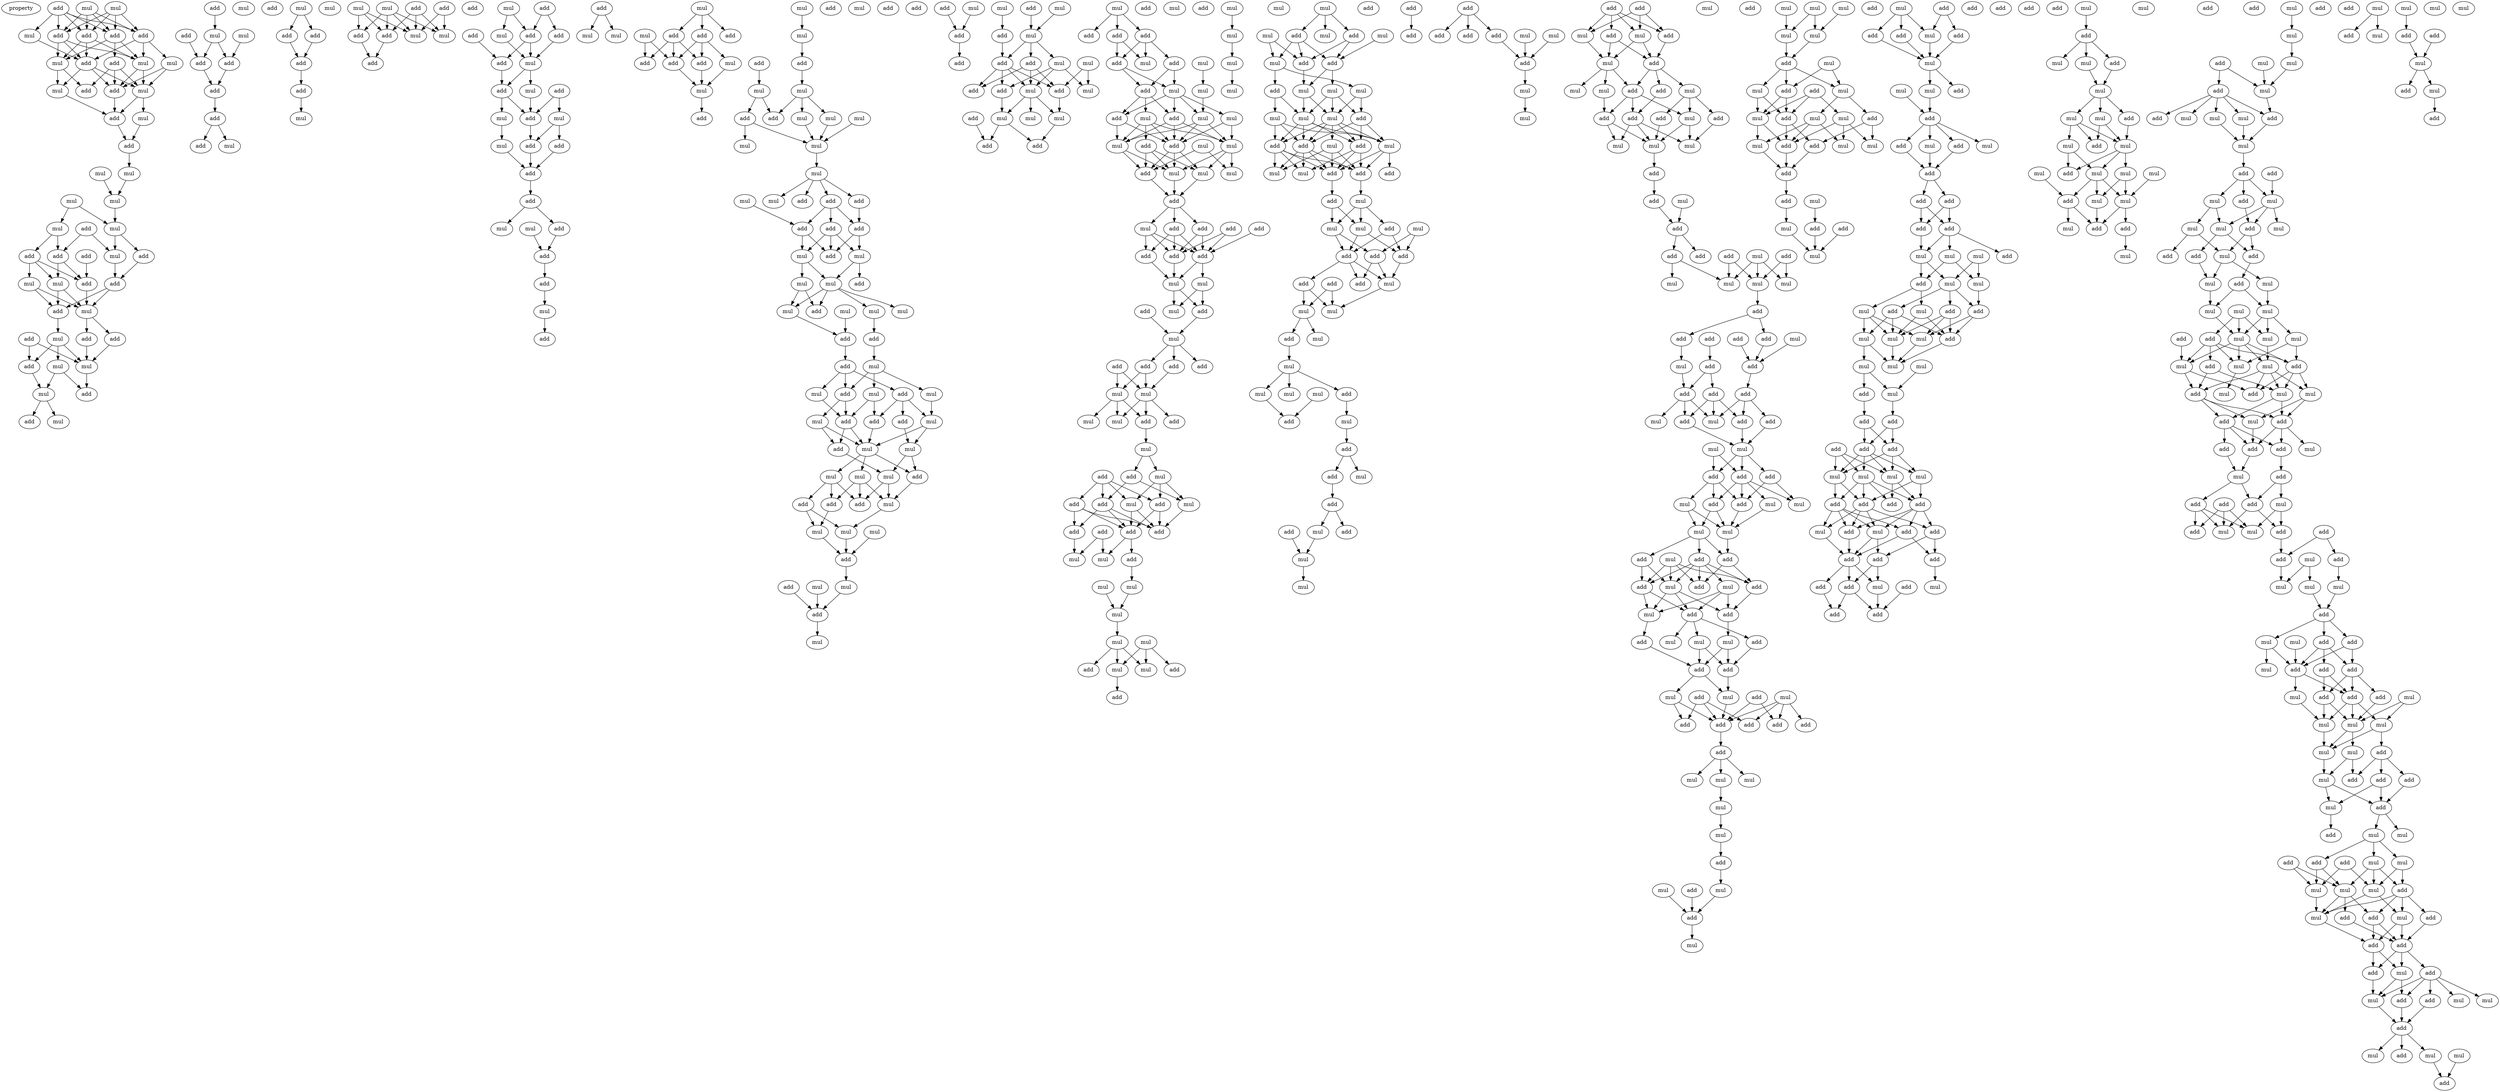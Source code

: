 digraph {
    node [fontcolor=black]
    property [mul=2,lf=1.3]
    0 [ label = mul ];
    1 [ label = mul ];
    2 [ label = add ];
    3 [ label = add ];
    4 [ label = add ];
    5 [ label = add ];
    6 [ label = add ];
    7 [ label = mul ];
    8 [ label = add ];
    9 [ label = mul ];
    10 [ label = add ];
    11 [ label = mul ];
    12 [ label = mul ];
    13 [ label = add ];
    14 [ label = add ];
    15 [ label = mul ];
    16 [ label = mul ];
    17 [ label = add ];
    18 [ label = mul ];
    19 [ label = add ];
    20 [ label = mul ];
    21 [ label = mul ];
    22 [ label = mul ];
    23 [ label = mul ];
    24 [ label = add ];
    25 [ label = mul ];
    26 [ label = mul ];
    27 [ label = add ];
    28 [ label = add ];
    29 [ label = mul ];
    30 [ label = add ];
    31 [ label = add ];
    32 [ label = add ];
    33 [ label = add ];
    34 [ label = mul ];
    35 [ label = mul ];
    36 [ label = add ];
    37 [ label = mul ];
    38 [ label = mul ];
    39 [ label = add ];
    40 [ label = add ];
    41 [ label = add ];
    42 [ label = add ];
    43 [ label = mul ];
    44 [ label = mul ];
    45 [ label = mul ];
    46 [ label = add ];
    47 [ label = add ];
    48 [ label = mul ];
    49 [ label = add ];
    50 [ label = mul ];
    51 [ label = mul ];
    52 [ label = mul ];
    53 [ label = add ];
    54 [ label = add ];
    55 [ label = add ];
    56 [ label = add ];
    57 [ label = add ];
    58 [ label = add ];
    59 [ label = add ];
    60 [ label = mul ];
    61 [ label = mul ];
    62 [ label = mul ];
    63 [ label = add ];
    64 [ label = add ];
    65 [ label = add ];
    66 [ label = add ];
    67 [ label = mul ];
    68 [ label = add ];
    69 [ label = mul ];
    70 [ label = mul ];
    71 [ label = add ];
    72 [ label = add ];
    73 [ label = mul ];
    74 [ label = mul ];
    75 [ label = add ];
    76 [ label = add ];
    77 [ label = add ];
    78 [ label = add ];
    79 [ label = mul ];
    80 [ label = mul ];
    81 [ label = add ];
    82 [ label = add ];
    83 [ label = add ];
    84 [ label = add ];
    85 [ label = mul ];
    86 [ label = mul ];
    87 [ label = add ];
    88 [ label = add ];
    89 [ label = mul ];
    90 [ label = add ];
    91 [ label = mul ];
    92 [ label = mul ];
    93 [ label = add ];
    94 [ label = add ];
    95 [ label = add ];
    96 [ label = add ];
    97 [ label = add ];
    98 [ label = mul ];
    99 [ label = mul ];
    100 [ label = mul ];
    101 [ label = mul ];
    102 [ label = add ];
    103 [ label = add ];
    104 [ label = add ];
    105 [ label = mul ];
    106 [ label = add ];
    107 [ label = mul ];
    108 [ label = add ];
    109 [ label = mul ];
    110 [ label = add ];
    111 [ label = add ];
    112 [ label = mul ];
    113 [ label = add ];
    114 [ label = add ];
    115 [ label = add ];
    116 [ label = mul ];
    117 [ label = add ];
    118 [ label = mul ];
    119 [ label = mul ];
    120 [ label = add ];
    121 [ label = add ];
    122 [ label = mul ];
    123 [ label = mul ];
    124 [ label = add ];
    125 [ label = mul ];
    126 [ label = add ];
    127 [ label = mul ];
    128 [ label = mul ];
    129 [ label = mul ];
    130 [ label = mul ];
    131 [ label = mul ];
    132 [ label = mul ];
    133 [ label = add ];
    134 [ label = add ];
    135 [ label = mul ];
    136 [ label = add ];
    137 [ label = add ];
    138 [ label = add ];
    139 [ label = add ];
    140 [ label = mul ];
    141 [ label = mul ];
    142 [ label = add ];
    143 [ label = mul ];
    144 [ label = mul ];
    145 [ label = add ];
    146 [ label = mul ];
    147 [ label = mul ];
    148 [ label = add ];
    149 [ label = mul ];
    150 [ label = mul ];
    151 [ label = add ];
    152 [ label = add ];
    153 [ label = add ];
    154 [ label = mul ];
    155 [ label = mul ];
    156 [ label = mul ];
    157 [ label = add ];
    158 [ label = mul ];
    159 [ label = add ];
    160 [ label = mul ];
    161 [ label = add ];
    162 [ label = mul ];
    163 [ label = add ];
    164 [ label = add ];
    165 [ label = mul ];
    166 [ label = add ];
    167 [ label = mul ];
    168 [ label = mul ];
    169 [ label = add ];
    170 [ label = mul ];
    171 [ label = mul ];
    172 [ label = add ];
    173 [ label = mul ];
    174 [ label = add ];
    175 [ label = add ];
    176 [ label = mul ];
    177 [ label = mul ];
    178 [ label = mul ];
    179 [ label = add ];
    180 [ label = add ];
    181 [ label = add ];
    182 [ label = mul ];
    183 [ label = mul ];
    184 [ label = mul ];
    185 [ label = add ];
    186 [ label = add ];
    187 [ label = add ];
    188 [ label = mul ];
    189 [ label = add ];
    190 [ label = mul ];
    191 [ label = add ];
    192 [ label = add ];
    193 [ label = mul ];
    194 [ label = mul ];
    195 [ label = add ];
    196 [ label = add ];
    197 [ label = mul ];
    198 [ label = add ];
    199 [ label = mul ];
    200 [ label = mul ];
    201 [ label = add ];
    202 [ label = add ];
    203 [ label = add ];
    204 [ label = mul ];
    205 [ label = mul ];
    206 [ label = add ];
    207 [ label = mul ];
    208 [ label = mul ];
    209 [ label = add ];
    210 [ label = mul ];
    211 [ label = add ];
    212 [ label = add ];
    213 [ label = mul ];
    214 [ label = add ];
    215 [ label = add ];
    216 [ label = add ];
    217 [ label = add ];
    218 [ label = mul ];
    219 [ label = mul ];
    220 [ label = add ];
    221 [ label = mul ];
    222 [ label = add ];
    223 [ label = mul ];
    224 [ label = mul ];
    225 [ label = mul ];
    226 [ label = add ];
    227 [ label = add ];
    228 [ label = mul ];
    229 [ label = add ];
    230 [ label = mul ];
    231 [ label = mul ];
    232 [ label = add ];
    233 [ label = mul ];
    234 [ label = mul ];
    235 [ label = add ];
    236 [ label = mul ];
    237 [ label = mul ];
    238 [ label = add ];
    239 [ label = add ];
    240 [ label = mul ];
    241 [ label = add ];
    242 [ label = add ];
    243 [ label = add ];
    244 [ label = add ];
    245 [ label = add ];
    246 [ label = add ];
    247 [ label = mul ];
    248 [ label = mul ];
    249 [ label = add ];
    250 [ label = add ];
    251 [ label = mul ];
    252 [ label = mul ];
    253 [ label = add ];
    254 [ label = add ];
    255 [ label = add ];
    256 [ label = add ];
    257 [ label = add ];
    258 [ label = mul ];
    259 [ label = mul ];
    260 [ label = add ];
    261 [ label = add ];
    262 [ label = mul ];
    263 [ label = mul ];
    264 [ label = mul ];
    265 [ label = mul ];
    266 [ label = add ];
    267 [ label = add ];
    268 [ label = add ];
    269 [ label = mul ];
    270 [ label = add ];
    271 [ label = add ];
    272 [ label = mul ];
    273 [ label = mul ];
    274 [ label = add ];
    275 [ label = add ];
    276 [ label = add ];
    277 [ label = add ];
    278 [ label = add ];
    279 [ label = mul ];
    280 [ label = mul ];
    281 [ label = add ];
    282 [ label = mul ];
    283 [ label = mul ];
    284 [ label = mul ];
    285 [ label = mul ];
    286 [ label = mul ];
    287 [ label = add ];
    288 [ label = add ];
    289 [ label = mul ];
    290 [ label = mul ];
    291 [ label = add ];
    292 [ label = mul ];
    293 [ label = mul ];
    294 [ label = mul ];
    295 [ label = mul ];
    296 [ label = mul ];
    297 [ label = mul ];
    298 [ label = mul ];
    299 [ label = mul ];
    300 [ label = add ];
    301 [ label = add ];
    302 [ label = mul ];
    303 [ label = add ];
    304 [ label = mul ];
    305 [ label = add ];
    306 [ label = mul ];
    307 [ label = add ];
    308 [ label = mul ];
    309 [ label = mul ];
    310 [ label = mul ];
    311 [ label = mul ];
    312 [ label = mul ];
    313 [ label = add ];
    314 [ label = add ];
    315 [ label = mul ];
    316 [ label = mul ];
    317 [ label = add ];
    318 [ label = add ];
    319 [ label = add ];
    320 [ label = add ];
    321 [ label = add ];
    322 [ label = mul ];
    323 [ label = mul ];
    324 [ label = add ];
    325 [ label = mul ];
    326 [ label = mul ];
    327 [ label = mul ];
    328 [ label = add ];
    329 [ label = mul ];
    330 [ label = add ];
    331 [ label = add ];
    332 [ label = add ];
    333 [ label = add ];
    334 [ label = add ];
    335 [ label = add ];
    336 [ label = mul ];
    337 [ label = add ];
    338 [ label = mul ];
    339 [ label = mul ];
    340 [ label = add ];
    341 [ label = mul ];
    342 [ label = mul ];
    343 [ label = add ];
    344 [ label = mul ];
    345 [ label = mul ];
    346 [ label = mul ];
    347 [ label = add ];
    348 [ label = mul ];
    349 [ label = add ];
    350 [ label = add ];
    351 [ label = add ];
    352 [ label = add ];
    353 [ label = mul ];
    354 [ label = add ];
    355 [ label = add ];
    356 [ label = add ];
    357 [ label = mul ];
    358 [ label = mul ];
    359 [ label = add ];
    360 [ label = mul ];
    361 [ label = mul ];
    362 [ label = add ];
    363 [ label = add ];
    364 [ label = mul ];
    365 [ label = add ];
    366 [ label = add ];
    367 [ label = mul ];
    368 [ label = mul ];
    369 [ label = add ];
    370 [ label = add ];
    371 [ label = mul ];
    372 [ label = add ];
    373 [ label = mul ];
    374 [ label = add ];
    375 [ label = mul ];
    376 [ label = add ];
    377 [ label = add ];
    378 [ label = mul ];
    379 [ label = mul ];
    380 [ label = mul ];
    381 [ label = add ];
    382 [ label = add ];
    383 [ label = mul ];
    384 [ label = add ];
    385 [ label = add ];
    386 [ label = add ];
    387 [ label = mul ];
    388 [ label = mul ];
    389 [ label = mul ];
    390 [ label = add ];
    391 [ label = add ];
    392 [ label = mul ];
    393 [ label = add ];
    394 [ label = add ];
    395 [ label = mul ];
    396 [ label = add ];
    397 [ label = add ];
    398 [ label = add ];
    399 [ label = mul ];
    400 [ label = mul ];
    401 [ label = mul ];
    402 [ label = mul ];
    403 [ label = add ];
    404 [ label = mul ];
    405 [ label = add ];
    406 [ label = add ];
    407 [ label = add ];
    408 [ label = add ];
    409 [ label = mul ];
    410 [ label = add ];
    411 [ label = add ];
    412 [ label = add ];
    413 [ label = add ];
    414 [ label = add ];
    415 [ label = mul ];
    416 [ label = add ];
    417 [ label = add ];
    418 [ label = mul ];
    419 [ label = add ];
    420 [ label = mul ];
    421 [ label = mul ];
    422 [ label = add ];
    423 [ label = add ];
    424 [ label = add ];
    425 [ label = mul ];
    426 [ label = mul ];
    427 [ label = add ];
    428 [ label = mul ];
    429 [ label = add ];
    430 [ label = mul ];
    431 [ label = mul ];
    432 [ label = mul ];
    433 [ label = add ];
    434 [ label = add ];
    435 [ label = mul ];
    436 [ label = add ];
    437 [ label = add ];
    438 [ label = add ];
    439 [ label = mul ];
    440 [ label = mul ];
    441 [ label = add ];
    442 [ label = mul ];
    443 [ label = add ];
    444 [ label = add ];
    445 [ label = mul ];
    446 [ label = mul ];
    447 [ label = add ];
    448 [ label = add ];
    449 [ label = mul ];
    450 [ label = add ];
    451 [ label = add ];
    452 [ label = mul ];
    453 [ label = mul ];
    454 [ label = mul ];
    455 [ label = add ];
    456 [ label = add ];
    457 [ label = add ];
    458 [ label = add ];
    459 [ label = add ];
    460 [ label = add ];
    461 [ label = add ];
    462 [ label = add ];
    463 [ label = mul ];
    464 [ label = mul ];
    465 [ label = mul ];
    466 [ label = mul ];
    467 [ label = add ];
    468 [ label = mul ];
    469 [ label = add ];
    470 [ label = mul ];
    471 [ label = add ];
    472 [ label = mul ];
    473 [ label = add ];
    474 [ label = mul ];
    475 [ label = mul ];
    476 [ label = mul ];
    477 [ label = mul ];
    478 [ label = mul ];
    479 [ label = mul ];
    480 [ label = add ];
    481 [ label = mul ];
    482 [ label = add ];
    483 [ label = add ];
    484 [ label = mul ];
    485 [ label = mul ];
    486 [ label = add ];
    487 [ label = mul ];
    488 [ label = add ];
    489 [ label = mul ];
    490 [ label = mul ];
    491 [ label = mul ];
    492 [ label = mul ];
    493 [ label = add ];
    494 [ label = add ];
    495 [ label = mul ];
    496 [ label = add ];
    497 [ label = add ];
    498 [ label = mul ];
    499 [ label = add ];
    500 [ label = mul ];
    501 [ label = add ];
    502 [ label = add ];
    503 [ label = mul ];
    504 [ label = add ];
    505 [ label = mul ];
    506 [ label = mul ];
    507 [ label = add ];
    508 [ label = add ];
    509 [ label = add ];
    510 [ label = mul ];
    511 [ label = add ];
    512 [ label = mul ];
    513 [ label = add ];
    514 [ label = mul ];
    515 [ label = add ];
    516 [ label = mul ];
    517 [ label = add ];
    518 [ label = add ];
    519 [ label = add ];
    520 [ label = mul ];
    521 [ label = add ];
    522 [ label = add ];
    523 [ label = add ];
    524 [ label = add ];
    525 [ label = add ];
    526 [ label = mul ];
    527 [ label = mul ];
    528 [ label = add ];
    529 [ label = mul ];
    530 [ label = mul ];
    531 [ label = mul ];
    532 [ label = add ];
    533 [ label = add ];
    534 [ label = add ];
    535 [ label = mul ];
    536 [ label = add ];
    537 [ label = mul ];
    538 [ label = mul ];
    539 [ label = mul ];
    540 [ label = mul ];
    541 [ label = add ];
    542 [ label = mul ];
    543 [ label = mul ];
    544 [ label = mul ];
    545 [ label = add ];
    546 [ label = add ];
    547 [ label = mul ];
    548 [ label = add ];
    549 [ label = add ];
    550 [ label = add ];
    551 [ label = add ];
    552 [ label = add ];
    553 [ label = mul ];
    554 [ label = mul ];
    555 [ label = mul ];
    556 [ label = mul ];
    557 [ label = add ];
    558 [ label = add ];
    559 [ label = add ];
    560 [ label = add ];
    561 [ label = mul ];
    562 [ label = add ];
    563 [ label = add ];
    564 [ label = add ];
    565 [ label = mul ];
    566 [ label = add ];
    567 [ label = add ];
    568 [ label = add ];
    569 [ label = add ];
    570 [ label = add ];
    571 [ label = mul ];
    572 [ label = mul ];
    573 [ label = add ];
    574 [ label = add ];
    575 [ label = add ];
    576 [ label = add ];
    577 [ label = mul ];
    578 [ label = add ];
    579 [ label = mul ];
    580 [ label = mul ];
    581 [ label = add ];
    582 [ label = mul ];
    583 [ label = add ];
    584 [ label = mul ];
    585 [ label = mul ];
    586 [ label = add ];
    587 [ label = add ];
    588 [ label = mul ];
    589 [ label = mul ];
    590 [ label = add ];
    591 [ label = mul ];
    592 [ label = mul ];
    593 [ label = mul ];
    594 [ label = mul ];
    595 [ label = add ];
    596 [ label = mul ];
    597 [ label = mul ];
    598 [ label = add ];
    599 [ label = mul ];
    600 [ label = add ];
    601 [ label = mul ];
    602 [ label = add ];
    603 [ label = mul ];
    604 [ label = mul ];
    605 [ label = mul ];
    606 [ label = mul ];
    607 [ label = mul ];
    608 [ label = add ];
    609 [ label = add ];
    610 [ label = mul ];
    611 [ label = mul ];
    612 [ label = mul ];
    613 [ label = add ];
    614 [ label = add ];
    615 [ label = mul ];
    616 [ label = mul ];
    617 [ label = add ];
    618 [ label = add ];
    619 [ label = add ];
    620 [ label = mul ];
    621 [ label = mul ];
    622 [ label = mul ];
    623 [ label = add ];
    624 [ label = mul ];
    625 [ label = mul ];
    626 [ label = add ];
    627 [ label = mul ];
    628 [ label = add ];
    629 [ label = add ];
    630 [ label = mul ];
    631 [ label = add ];
    632 [ label = mul ];
    633 [ label = mul ];
    634 [ label = mul ];
    635 [ label = mul ];
    636 [ label = add ];
    637 [ label = add ];
    638 [ label = mul ];
    639 [ label = mul ];
    640 [ label = mul ];
    641 [ label = mul ];
    642 [ label = add ];
    643 [ label = mul ];
    644 [ label = add ];
    645 [ label = mul ];
    646 [ label = mul ];
    647 [ label = add ];
    648 [ label = mul ];
    649 [ label = mul ];
    650 [ label = add ];
    651 [ label = add ];
    652 [ label = add ];
    653 [ label = mul ];
    654 [ label = add ];
    655 [ label = add ];
    656 [ label = mul ];
    657 [ label = add ];
    658 [ label = add ];
    659 [ label = mul ];
    660 [ label = add ];
    661 [ label = add ];
    662 [ label = mul ];
    663 [ label = add ];
    664 [ label = add ];
    665 [ label = mul ];
    666 [ label = add ];
    667 [ label = add ];
    668 [ label = mul ];
    669 [ label = add ];
    670 [ label = mul ];
    671 [ label = add ];
    672 [ label = mul ];
    673 [ label = mul ];
    674 [ label = mul ];
    675 [ label = add ];
    676 [ label = add ];
    677 [ label = add ];
    678 [ label = mul ];
    679 [ label = mul ];
    680 [ label = mul ];
    681 [ label = add ];
    682 [ label = add ];
    683 [ label = add ];
    684 [ label = add ];
    685 [ label = add ];
    686 [ label = mul ];
    687 [ label = mul ];
    688 [ label = add ];
    689 [ label = mul ];
    690 [ label = mul ];
    691 [ label = mul ];
    692 [ label = mul ];
    693 [ label = mul ];
    694 [ label = add ];
    695 [ label = mul ];
    696 [ label = add ];
    697 [ label = add ];
    698 [ label = add ];
    699 [ label = add ];
    700 [ label = add ];
    701 [ label = mul ];
    702 [ label = mul ];
    703 [ label = add ];
    704 [ label = mul ];
    705 [ label = mul ];
    706 [ label = add ];
    707 [ label = add ];
    708 [ label = mul ];
    709 [ label = add ];
    710 [ label = add ];
    711 [ label = mul ];
    712 [ label = mul ];
    713 [ label = mul ];
    714 [ label = mul ];
    715 [ label = mul ];
    716 [ label = add ];
    717 [ label = add ];
    718 [ label = add ];
    719 [ label = add ];
    720 [ label = add ];
    721 [ label = add ];
    722 [ label = add ];
    723 [ label = mul ];
    724 [ label = mul ];
    725 [ label = mul ];
    726 [ label = mul ];
    727 [ label = add ];
    728 [ label = add ];
    729 [ label = add ];
    730 [ label = mul ];
    731 [ label = add ];
    732 [ label = mul ];
    733 [ label = mul ];
    734 [ label = add ];
    735 [ label = add ];
    736 [ label = mul ];
    737 [ label = mul ];
    738 [ label = add ];
    739 [ label = add ];
    740 [ label = mul ];
    741 [ label = add ];
    742 [ label = mul ];
    743 [ label = add ];
    744 [ label = mul ];
    745 [ label = mul ];
    746 [ label = add ];
    747 [ label = mul ];
    0 -> 3 [ name = 0 ];
    0 -> 4 [ name = 1 ];
    0 -> 5 [ name = 2 ];
    0 -> 6 [ name = 3 ];
    1 -> 3 [ name = 4 ];
    1 -> 4 [ name = 5 ];
    1 -> 5 [ name = 6 ];
    1 -> 6 [ name = 7 ];
    2 -> 3 [ name = 8 ];
    2 -> 4 [ name = 9 ];
    2 -> 5 [ name = 10 ];
    2 -> 6 [ name = 11 ];
    2 -> 7 [ name = 12 ];
    3 -> 8 [ name = 13 ];
    3 -> 9 [ name = 14 ];
    3 -> 12 [ name = 15 ];
    4 -> 8 [ name = 16 ];
    4 -> 9 [ name = 17 ];
    4 -> 12 [ name = 18 ];
    5 -> 8 [ name = 19 ];
    5 -> 9 [ name = 20 ];
    5 -> 11 [ name = 21 ];
    6 -> 9 [ name = 22 ];
    6 -> 10 [ name = 23 ];
    6 -> 12 [ name = 24 ];
    7 -> 8 [ name = 25 ];
    8 -> 14 [ name = 26 ];
    8 -> 15 [ name = 27 ];
    8 -> 16 [ name = 28 ];
    9 -> 14 [ name = 29 ];
    9 -> 15 [ name = 30 ];
    10 -> 13 [ name = 31 ];
    10 -> 14 [ name = 32 ];
    10 -> 15 [ name = 33 ];
    11 -> 14 [ name = 34 ];
    11 -> 15 [ name = 35 ];
    12 -> 13 [ name = 36 ];
    12 -> 16 [ name = 37 ];
    14 -> 17 [ name = 38 ];
    15 -> 17 [ name = 39 ];
    15 -> 18 [ name = 40 ];
    16 -> 17 [ name = 41 ];
    17 -> 19 [ name = 42 ];
    18 -> 19 [ name = 43 ];
    19 -> 21 [ name = 44 ];
    20 -> 23 [ name = 45 ];
    21 -> 23 [ name = 46 ];
    22 -> 25 [ name = 47 ];
    22 -> 26 [ name = 48 ];
    23 -> 25 [ name = 49 ];
    24 -> 29 [ name = 50 ];
    24 -> 31 [ name = 51 ];
    25 -> 29 [ name = 52 ];
    25 -> 30 [ name = 53 ];
    26 -> 27 [ name = 54 ];
    26 -> 31 [ name = 55 ];
    27 -> 32 [ name = 56 ];
    27 -> 34 [ name = 57 ];
    27 -> 35 [ name = 58 ];
    28 -> 32 [ name = 59 ];
    29 -> 33 [ name = 60 ];
    30 -> 33 [ name = 61 ];
    31 -> 32 [ name = 62 ];
    31 -> 34 [ name = 63 ];
    32 -> 37 [ name = 64 ];
    33 -> 36 [ name = 65 ];
    33 -> 37 [ name = 66 ];
    34 -> 36 [ name = 67 ];
    34 -> 37 [ name = 68 ];
    35 -> 36 [ name = 69 ];
    35 -> 37 [ name = 70 ];
    36 -> 38 [ name = 71 ];
    37 -> 40 [ name = 72 ];
    37 -> 41 [ name = 73 ];
    38 -> 42 [ name = 74 ];
    38 -> 43 [ name = 75 ];
    38 -> 44 [ name = 76 ];
    39 -> 42 [ name = 77 ];
    39 -> 43 [ name = 78 ];
    40 -> 43 [ name = 79 ];
    41 -> 43 [ name = 80 ];
    42 -> 45 [ name = 81 ];
    43 -> 46 [ name = 82 ];
    44 -> 45 [ name = 83 ];
    44 -> 46 [ name = 84 ];
    45 -> 47 [ name = 85 ];
    45 -> 48 [ name = 86 ];
    49 -> 51 [ name = 87 ];
    51 -> 55 [ name = 88 ];
    51 -> 56 [ name = 89 ];
    52 -> 56 [ name = 90 ];
    54 -> 55 [ name = 91 ];
    55 -> 57 [ name = 92 ];
    56 -> 57 [ name = 93 ];
    57 -> 58 [ name = 94 ];
    58 -> 59 [ name = 95 ];
    58 -> 60 [ name = 96 ];
    61 -> 63 [ name = 97 ];
    61 -> 64 [ name = 98 ];
    63 -> 65 [ name = 99 ];
    64 -> 65 [ name = 100 ];
    65 -> 66 [ name = 101 ];
    66 -> 67 [ name = 102 ];
    68 -> 72 [ name = 103 ];
    68 -> 73 [ name = 104 ];
    68 -> 74 [ name = 105 ];
    69 -> 72 [ name = 106 ];
    69 -> 74 [ name = 107 ];
    69 -> 75 [ name = 108 ];
    70 -> 72 [ name = 109 ];
    70 -> 73 [ name = 110 ];
    70 -> 74 [ name = 111 ];
    70 -> 75 [ name = 112 ];
    71 -> 73 [ name = 113 ];
    71 -> 74 [ name = 114 ];
    72 -> 77 [ name = 115 ];
    75 -> 77 [ name = 116 ];
    78 -> 81 [ name = 117 ];
    78 -> 82 [ name = 118 ];
    79 -> 80 [ name = 119 ];
    79 -> 81 [ name = 120 ];
    80 -> 85 [ name = 121 ];
    81 -> 84 [ name = 122 ];
    81 -> 85 [ name = 123 ];
    82 -> 85 [ name = 124 ];
    83 -> 84 [ name = 125 ];
    84 -> 87 [ name = 126 ];
    85 -> 86 [ name = 127 ];
    85 -> 87 [ name = 128 ];
    86 -> 90 [ name = 129 ];
    87 -> 90 [ name = 130 ];
    87 -> 91 [ name = 131 ];
    88 -> 89 [ name = 132 ];
    88 -> 90 [ name = 133 ];
    89 -> 93 [ name = 134 ];
    89 -> 94 [ name = 135 ];
    90 -> 93 [ name = 136 ];
    91 -> 92 [ name = 137 ];
    92 -> 95 [ name = 138 ];
    93 -> 95 [ name = 139 ];
    94 -> 95 [ name = 140 ];
    95 -> 96 [ name = 141 ];
    96 -> 100 [ name = 142 ];
    96 -> 102 [ name = 143 ];
    97 -> 99 [ name = 144 ];
    97 -> 101 [ name = 145 ];
    98 -> 103 [ name = 146 ];
    102 -> 103 [ name = 147 ];
    103 -> 104 [ name = 148 ];
    104 -> 105 [ name = 149 ];
    105 -> 106 [ name = 150 ];
    107 -> 108 [ name = 151 ];
    107 -> 110 [ name = 152 ];
    107 -> 111 [ name = 153 ];
    109 -> 114 [ name = 154 ];
    109 -> 115 [ name = 155 ];
    110 -> 112 [ name = 156 ];
    110 -> 113 [ name = 157 ];
    110 -> 115 [ name = 158 ];
    111 -> 113 [ name = 159 ];
    111 -> 114 [ name = 160 ];
    111 -> 115 [ name = 161 ];
    112 -> 116 [ name = 162 ];
    113 -> 116 [ name = 163 ];
    115 -> 116 [ name = 164 ];
    116 -> 117 [ name = 165 ];
    118 -> 119 [ name = 166 ];
    119 -> 121 [ name = 167 ];
    120 -> 123 [ name = 168 ];
    121 -> 122 [ name = 169 ];
    122 -> 126 [ name = 170 ];
    122 -> 127 [ name = 171 ];
    122 -> 128 [ name = 172 ];
    123 -> 124 [ name = 173 ];
    123 -> 126 [ name = 174 ];
    124 -> 129 [ name = 175 ];
    124 -> 130 [ name = 176 ];
    125 -> 130 [ name = 177 ];
    127 -> 130 [ name = 178 ];
    128 -> 130 [ name = 179 ];
    130 -> 131 [ name = 180 ];
    131 -> 133 [ name = 181 ];
    131 -> 134 [ name = 182 ];
    131 -> 135 [ name = 183 ];
    131 -> 136 [ name = 184 ];
    132 -> 138 [ name = 185 ];
    134 -> 137 [ name = 186 ];
    136 -> 137 [ name = 187 ];
    136 -> 138 [ name = 188 ];
    136 -> 139 [ name = 189 ];
    137 -> 140 [ name = 190 ];
    137 -> 142 [ name = 191 ];
    138 -> 141 [ name = 192 ];
    138 -> 142 [ name = 193 ];
    139 -> 140 [ name = 194 ];
    139 -> 141 [ name = 195 ];
    139 -> 142 [ name = 196 ];
    140 -> 144 [ name = 197 ];
    140 -> 145 [ name = 198 ];
    141 -> 143 [ name = 199 ];
    141 -> 144 [ name = 200 ];
    143 -> 148 [ name = 201 ];
    143 -> 150 [ name = 202 ];
    144 -> 147 [ name = 203 ];
    144 -> 148 [ name = 204 ];
    144 -> 149 [ name = 205 ];
    144 -> 150 [ name = 206 ];
    146 -> 151 [ name = 207 ];
    147 -> 152 [ name = 208 ];
    150 -> 151 [ name = 209 ];
    151 -> 153 [ name = 210 ];
    152 -> 154 [ name = 211 ];
    153 -> 157 [ name = 212 ];
    153 -> 158 [ name = 213 ];
    153 -> 159 [ name = 214 ];
    154 -> 155 [ name = 215 ];
    154 -> 156 [ name = 216 ];
    154 -> 159 [ name = 217 ];
    155 -> 161 [ name = 218 ];
    155 -> 163 [ name = 219 ];
    156 -> 162 [ name = 220 ];
    157 -> 162 [ name = 221 ];
    157 -> 163 [ name = 222 ];
    157 -> 164 [ name = 223 ];
    158 -> 161 [ name = 224 ];
    159 -> 160 [ name = 225 ];
    159 -> 161 [ name = 226 ];
    160 -> 166 [ name = 227 ];
    160 -> 167 [ name = 228 ];
    161 -> 166 [ name = 229 ];
    161 -> 167 [ name = 230 ];
    162 -> 165 [ name = 231 ];
    162 -> 167 [ name = 232 ];
    163 -> 167 [ name = 233 ];
    164 -> 165 [ name = 234 ];
    165 -> 169 [ name = 235 ];
    165 -> 171 [ name = 236 ];
    166 -> 171 [ name = 237 ];
    167 -> 168 [ name = 238 ];
    167 -> 169 [ name = 239 ];
    167 -> 170 [ name = 240 ];
    168 -> 172 [ name = 241 ];
    168 -> 174 [ name = 242 ];
    168 -> 175 [ name = 243 ];
    169 -> 173 [ name = 244 ];
    170 -> 172 [ name = 245 ];
    170 -> 173 [ name = 246 ];
    170 -> 175 [ name = 247 ];
    171 -> 173 [ name = 248 ];
    171 -> 175 [ name = 249 ];
    172 -> 177 [ name = 250 ];
    173 -> 176 [ name = 251 ];
    174 -> 176 [ name = 252 ];
    174 -> 177 [ name = 253 ];
    176 -> 179 [ name = 254 ];
    177 -> 179 [ name = 255 ];
    178 -> 179 [ name = 256 ];
    179 -> 184 [ name = 257 ];
    181 -> 185 [ name = 258 ];
    183 -> 185 [ name = 259 ];
    184 -> 185 [ name = 260 ];
    185 -> 188 [ name = 261 ];
    189 -> 191 [ name = 262 ];
    190 -> 191 [ name = 263 ];
    191 -> 192 [ name = 264 ];
    193 -> 196 [ name = 265 ];
    194 -> 197 [ name = 266 ];
    195 -> 197 [ name = 267 ];
    196 -> 198 [ name = 268 ];
    197 -> 198 [ name = 269 ];
    197 -> 200 [ name = 270 ];
    197 -> 201 [ name = 271 ];
    198 -> 202 [ name = 272 ];
    198 -> 203 [ name = 273 ];
    198 -> 205 [ name = 274 ];
    198 -> 206 [ name = 275 ];
    199 -> 204 [ name = 276 ];
    199 -> 206 [ name = 277 ];
    200 -> 202 [ name = 278 ];
    200 -> 204 [ name = 279 ];
    200 -> 205 [ name = 280 ];
    201 -> 203 [ name = 281 ];
    201 -> 205 [ name = 282 ];
    201 -> 206 [ name = 283 ];
    202 -> 208 [ name = 284 ];
    205 -> 207 [ name = 285 ];
    205 -> 208 [ name = 286 ];
    205 -> 210 [ name = 287 ];
    206 -> 210 [ name = 288 ];
    208 -> 211 [ name = 289 ];
    208 -> 212 [ name = 290 ];
    209 -> 211 [ name = 291 ];
    210 -> 212 [ name = 292 ];
    213 -> 214 [ name = 293 ];
    213 -> 215 [ name = 294 ];
    213 -> 216 [ name = 295 ];
    215 -> 217 [ name = 296 ];
    215 -> 218 [ name = 297 ];
    216 -> 217 [ name = 298 ];
    216 -> 218 [ name = 299 ];
    216 -> 220 [ name = 300 ];
    217 -> 222 [ name = 301 ];
    217 -> 223 [ name = 302 ];
    219 -> 221 [ name = 303 ];
    220 -> 222 [ name = 304 ];
    220 -> 223 [ name = 305 ];
    221 -> 225 [ name = 306 ];
    222 -> 226 [ name = 307 ];
    222 -> 227 [ name = 308 ];
    222 -> 228 [ name = 309 ];
    223 -> 224 [ name = 310 ];
    223 -> 225 [ name = 311 ];
    223 -> 226 [ name = 312 ];
    223 -> 227 [ name = 313 ];
    224 -> 232 [ name = 314 ];
    224 -> 233 [ name = 315 ];
    225 -> 231 [ name = 316 ];
    225 -> 232 [ name = 317 ];
    225 -> 233 [ name = 318 ];
    226 -> 231 [ name = 319 ];
    226 -> 232 [ name = 320 ];
    226 -> 233 [ name = 321 ];
    227 -> 231 [ name = 322 ];
    227 -> 232 [ name = 323 ];
    228 -> 229 [ name = 324 ];
    228 -> 231 [ name = 325 ];
    228 -> 232 [ name = 326 ];
    228 -> 233 [ name = 327 ];
    229 -> 234 [ name = 328 ];
    229 -> 235 [ name = 329 ];
    229 -> 236 [ name = 330 ];
    230 -> 235 [ name = 331 ];
    230 -> 237 [ name = 332 ];
    231 -> 235 [ name = 333 ];
    231 -> 236 [ name = 334 ];
    232 -> 234 [ name = 335 ];
    232 -> 235 [ name = 336 ];
    232 -> 236 [ name = 337 ];
    233 -> 234 [ name = 338 ];
    233 -> 236 [ name = 339 ];
    233 -> 237 [ name = 340 ];
    234 -> 238 [ name = 341 ];
    235 -> 238 [ name = 342 ];
    236 -> 238 [ name = 343 ];
    238 -> 239 [ name = 344 ];
    238 -> 240 [ name = 345 ];
    238 -> 241 [ name = 346 ];
    239 -> 244 [ name = 347 ];
    239 -> 246 [ name = 348 ];
    240 -> 244 [ name = 349 ];
    240 -> 245 [ name = 350 ];
    240 -> 246 [ name = 351 ];
    241 -> 244 [ name = 352 ];
    241 -> 245 [ name = 353 ];
    241 -> 246 [ name = 354 ];
    242 -> 244 [ name = 355 ];
    242 -> 246 [ name = 356 ];
    243 -> 246 [ name = 357 ];
    244 -> 248 [ name = 358 ];
    245 -> 248 [ name = 359 ];
    246 -> 247 [ name = 360 ];
    246 -> 248 [ name = 361 ];
    247 -> 249 [ name = 362 ];
    247 -> 251 [ name = 363 ];
    248 -> 249 [ name = 364 ];
    248 -> 251 [ name = 365 ];
    249 -> 252 [ name = 366 ];
    250 -> 252 [ name = 367 ];
    252 -> 254 [ name = 368 ];
    252 -> 255 [ name = 369 ];
    252 -> 256 [ name = 370 ];
    254 -> 258 [ name = 371 ];
    255 -> 258 [ name = 372 ];
    255 -> 259 [ name = 373 ];
    257 -> 258 [ name = 374 ];
    257 -> 259 [ name = 375 ];
    258 -> 260 [ name = 376 ];
    258 -> 261 [ name = 377 ];
    258 -> 263 [ name = 378 ];
    259 -> 260 [ name = 379 ];
    259 -> 262 [ name = 380 ];
    259 -> 263 [ name = 381 ];
    260 -> 265 [ name = 382 ];
    265 -> 266 [ name = 383 ];
    265 -> 269 [ name = 384 ];
    266 -> 270 [ name = 385 ];
    266 -> 273 [ name = 386 ];
    268 -> 270 [ name = 387 ];
    268 -> 271 [ name = 388 ];
    268 -> 272 [ name = 389 ];
    268 -> 274 [ name = 390 ];
    269 -> 272 [ name = 391 ];
    269 -> 273 [ name = 392 ];
    269 -> 274 [ name = 393 ];
    270 -> 276 [ name = 394 ];
    270 -> 277 [ name = 395 ];
    270 -> 278 [ name = 396 ];
    271 -> 276 [ name = 397 ];
    271 -> 277 [ name = 398 ];
    271 -> 278 [ name = 399 ];
    272 -> 276 [ name = 400 ];
    272 -> 277 [ name = 401 ];
    273 -> 277 [ name = 402 ];
    274 -> 276 [ name = 403 ];
    274 -> 277 [ name = 404 ];
    275 -> 279 [ name = 405 ];
    275 -> 280 [ name = 406 ];
    276 -> 279 [ name = 407 ];
    276 -> 281 [ name = 408 ];
    278 -> 280 [ name = 409 ];
    281 -> 283 [ name = 410 ];
    282 -> 284 [ name = 411 ];
    283 -> 284 [ name = 412 ];
    284 -> 285 [ name = 413 ];
    285 -> 287 [ name = 414 ];
    285 -> 289 [ name = 415 ];
    285 -> 290 [ name = 416 ];
    286 -> 288 [ name = 417 ];
    286 -> 289 [ name = 418 ];
    286 -> 290 [ name = 419 ];
    290 -> 291 [ name = 420 ];
    292 -> 293 [ name = 421 ];
    293 -> 295 [ name = 422 ];
    295 -> 296 [ name = 423 ];
    297 -> 298 [ name = 424 ];
    297 -> 300 [ name = 425 ];
    297 -> 301 [ name = 426 ];
    299 -> 305 [ name = 427 ];
    300 -> 303 [ name = 428 ];
    300 -> 305 [ name = 429 ];
    301 -> 303 [ name = 430 ];
    301 -> 304 [ name = 431 ];
    301 -> 305 [ name = 432 ];
    302 -> 303 [ name = 433 ];
    302 -> 304 [ name = 434 ];
    303 -> 309 [ name = 435 ];
    304 -> 307 [ name = 436 ];
    304 -> 308 [ name = 437 ];
    305 -> 306 [ name = 438 ];
    305 -> 309 [ name = 439 ];
    306 -> 310 [ name = 440 ];
    306 -> 312 [ name = 441 ];
    306 -> 313 [ name = 442 ];
    307 -> 310 [ name = 443 ];
    307 -> 311 [ name = 444 ];
    308 -> 312 [ name = 445 ];
    308 -> 313 [ name = 446 ];
    309 -> 310 [ name = 447 ];
    309 -> 312 [ name = 448 ];
    310 -> 314 [ name = 449 ];
    310 -> 316 [ name = 450 ];
    310 -> 317 [ name = 451 ];
    310 -> 318 [ name = 452 ];
    311 -> 314 [ name = 453 ];
    311 -> 316 [ name = 454 ];
    311 -> 317 [ name = 455 ];
    312 -> 314 [ name = 456 ];
    312 -> 315 [ name = 457 ];
    312 -> 316 [ name = 458 ];
    312 -> 317 [ name = 459 ];
    312 -> 318 [ name = 460 ];
    313 -> 316 [ name = 461 ];
    313 -> 317 [ name = 462 ];
    313 -> 318 [ name = 463 ];
    314 -> 319 [ name = 464 ];
    314 -> 320 [ name = 465 ];
    314 -> 322 [ name = 466 ];
    314 -> 323 [ name = 467 ];
    315 -> 319 [ name = 468 ];
    315 -> 320 [ name = 469 ];
    315 -> 322 [ name = 470 ];
    316 -> 319 [ name = 471 ];
    316 -> 320 [ name = 472 ];
    316 -> 321 [ name = 473 ];
    317 -> 319 [ name = 474 ];
    317 -> 320 [ name = 475 ];
    317 -> 322 [ name = 476 ];
    317 -> 323 [ name = 477 ];
    318 -> 319 [ name = 478 ];
    318 -> 320 [ name = 479 ];
    318 -> 323 [ name = 480 ];
    319 -> 325 [ name = 481 ];
    320 -> 324 [ name = 482 ];
    324 -> 326 [ name = 483 ];
    324 -> 329 [ name = 484 ];
    325 -> 326 [ name = 485 ];
    325 -> 328 [ name = 486 ];
    325 -> 329 [ name = 487 ];
    326 -> 331 [ name = 488 ];
    326 -> 332 [ name = 489 ];
    327 -> 330 [ name = 490 ];
    327 -> 332 [ name = 491 ];
    328 -> 330 [ name = 492 ];
    328 -> 331 [ name = 493 ];
    329 -> 330 [ name = 494 ];
    329 -> 331 [ name = 495 ];
    330 -> 336 [ name = 496 ];
    331 -> 333 [ name = 497 ];
    331 -> 335 [ name = 498 ];
    331 -> 336 [ name = 499 ];
    332 -> 333 [ name = 500 ];
    332 -> 336 [ name = 501 ];
    334 -> 338 [ name = 502 ];
    334 -> 339 [ name = 503 ];
    335 -> 338 [ name = 504 ];
    335 -> 339 [ name = 505 ];
    336 -> 338 [ name = 506 ];
    339 -> 340 [ name = 507 ];
    339 -> 341 [ name = 508 ];
    340 -> 342 [ name = 509 ];
    342 -> 343 [ name = 510 ];
    342 -> 344 [ name = 511 ];
    342 -> 345 [ name = 512 ];
    343 -> 348 [ name = 513 ];
    344 -> 347 [ name = 514 ];
    346 -> 347 [ name = 515 ];
    348 -> 350 [ name = 516 ];
    349 -> 352 [ name = 517 ];
    350 -> 351 [ name = 518 ];
    350 -> 353 [ name = 519 ];
    351 -> 354 [ name = 520 ];
    354 -> 356 [ name = 521 ];
    354 -> 357 [ name = 522 ];
    355 -> 358 [ name = 523 ];
    357 -> 358 [ name = 524 ];
    358 -> 360 [ name = 525 ];
    359 -> 362 [ name = 526 ];
    359 -> 363 [ name = 527 ];
    359 -> 365 [ name = 528 ];
    361 -> 366 [ name = 529 ];
    364 -> 366 [ name = 530 ];
    365 -> 366 [ name = 531 ];
    366 -> 367 [ name = 532 ];
    367 -> 368 [ name = 533 ];
    369 -> 371 [ name = 534 ];
    369 -> 372 [ name = 535 ];
    369 -> 373 [ name = 536 ];
    369 -> 374 [ name = 537 ];
    370 -> 371 [ name = 538 ];
    370 -> 373 [ name = 539 ];
    370 -> 374 [ name = 540 ];
    371 -> 375 [ name = 541 ];
    371 -> 376 [ name = 542 ];
    372 -> 375 [ name = 543 ];
    372 -> 376 [ name = 544 ];
    373 -> 375 [ name = 545 ];
    374 -> 376 [ name = 546 ];
    375 -> 377 [ name = 547 ];
    375 -> 378 [ name = 548 ];
    375 -> 379 [ name = 549 ];
    376 -> 377 [ name = 550 ];
    376 -> 380 [ name = 551 ];
    376 -> 381 [ name = 552 ];
    377 -> 382 [ name = 553 ];
    377 -> 383 [ name = 554 ];
    377 -> 384 [ name = 555 ];
    378 -> 382 [ name = 556 ];
    380 -> 383 [ name = 557 ];
    380 -> 385 [ name = 558 ];
    380 -> 386 [ name = 559 ];
    381 -> 384 [ name = 560 ];
    382 -> 387 [ name = 561 ];
    382 -> 388 [ name = 562 ];
    383 -> 387 [ name = 563 ];
    383 -> 389 [ name = 564 ];
    384 -> 387 [ name = 565 ];
    384 -> 388 [ name = 566 ];
    384 -> 389 [ name = 567 ];
    385 -> 387 [ name = 568 ];
    386 -> 389 [ name = 569 ];
    387 -> 390 [ name = 570 ];
    390 -> 391 [ name = 571 ];
    391 -> 393 [ name = 572 ];
    392 -> 393 [ name = 573 ];
    393 -> 396 [ name = 574 ];
    393 -> 398 [ name = 575 ];
    394 -> 399 [ name = 576 ];
    394 -> 400 [ name = 577 ];
    395 -> 399 [ name = 578 ];
    395 -> 400 [ name = 579 ];
    395 -> 401 [ name = 580 ];
    397 -> 400 [ name = 581 ];
    397 -> 401 [ name = 582 ];
    398 -> 401 [ name = 583 ];
    398 -> 402 [ name = 584 ];
    400 -> 403 [ name = 585 ];
    403 -> 405 [ name = 586 ];
    403 -> 408 [ name = 587 ];
    404 -> 410 [ name = 588 ];
    405 -> 410 [ name = 589 ];
    406 -> 410 [ name = 590 ];
    407 -> 411 [ name = 591 ];
    408 -> 409 [ name = 592 ];
    409 -> 412 [ name = 593 ];
    410 -> 414 [ name = 594 ];
    411 -> 412 [ name = 595 ];
    411 -> 413 [ name = 596 ];
    412 -> 415 [ name = 597 ];
    412 -> 418 [ name = 598 ];
    412 -> 419 [ name = 599 ];
    413 -> 415 [ name = 600 ];
    413 -> 416 [ name = 601 ];
    413 -> 419 [ name = 602 ];
    414 -> 415 [ name = 603 ];
    414 -> 416 [ name = 604 ];
    414 -> 417 [ name = 605 ];
    416 -> 420 [ name = 606 ];
    417 -> 420 [ name = 607 ];
    419 -> 420 [ name = 608 ];
    420 -> 422 [ name = 609 ];
    420 -> 423 [ name = 610 ];
    420 -> 424 [ name = 611 ];
    421 -> 422 [ name = 612 ];
    421 -> 423 [ name = 613 ];
    422 -> 426 [ name = 614 ];
    422 -> 427 [ name = 615 ];
    422 -> 428 [ name = 616 ];
    422 -> 429 [ name = 617 ];
    423 -> 425 [ name = 618 ];
    423 -> 427 [ name = 619 ];
    423 -> 429 [ name = 620 ];
    424 -> 428 [ name = 621 ];
    424 -> 429 [ name = 622 ];
    425 -> 430 [ name = 623 ];
    425 -> 431 [ name = 624 ];
    426 -> 431 [ name = 625 ];
    427 -> 430 [ name = 626 ];
    427 -> 431 [ name = 627 ];
    429 -> 431 [ name = 628 ];
    430 -> 433 [ name = 629 ];
    430 -> 434 [ name = 630 ];
    430 -> 436 [ name = 631 ];
    431 -> 433 [ name = 632 ];
    432 -> 437 [ name = 633 ];
    432 -> 438 [ name = 634 ];
    432 -> 439 [ name = 635 ];
    432 -> 441 [ name = 636 ];
    433 -> 437 [ name = 637 ];
    433 -> 438 [ name = 638 ];
    434 -> 439 [ name = 639 ];
    434 -> 441 [ name = 640 ];
    436 -> 437 [ name = 641 ];
    436 -> 438 [ name = 642 ];
    436 -> 439 [ name = 643 ];
    436 -> 440 [ name = 644 ];
    436 -> 441 [ name = 645 ];
    437 -> 443 [ name = 646 ];
    439 -> 442 [ name = 647 ];
    439 -> 443 [ name = 648 ];
    439 -> 444 [ name = 649 ];
    440 -> 442 [ name = 650 ];
    440 -> 443 [ name = 651 ];
    440 -> 444 [ name = 652 ];
    441 -> 442 [ name = 653 ];
    441 -> 444 [ name = 654 ];
    442 -> 448 [ name = 655 ];
    443 -> 445 [ name = 656 ];
    444 -> 446 [ name = 657 ];
    444 -> 447 [ name = 658 ];
    444 -> 449 [ name = 659 ];
    445 -> 450 [ name = 660 ];
    445 -> 451 [ name = 661 ];
    447 -> 450 [ name = 662 ];
    448 -> 451 [ name = 663 ];
    449 -> 450 [ name = 664 ];
    449 -> 451 [ name = 665 ];
    450 -> 452 [ name = 666 ];
    451 -> 452 [ name = 667 ];
    451 -> 453 [ name = 668 ];
    452 -> 461 [ name = 669 ];
    453 -> 458 [ name = 670 ];
    453 -> 461 [ name = 671 ];
    454 -> 457 [ name = 672 ];
    454 -> 459 [ name = 673 ];
    454 -> 460 [ name = 674 ];
    454 -> 461 [ name = 675 ];
    455 -> 457 [ name = 676 ];
    455 -> 458 [ name = 677 ];
    455 -> 461 [ name = 678 ];
    456 -> 459 [ name = 679 ];
    456 -> 461 [ name = 680 ];
    461 -> 462 [ name = 681 ];
    462 -> 463 [ name = 682 ];
    462 -> 464 [ name = 683 ];
    462 -> 465 [ name = 684 ];
    464 -> 466 [ name = 685 ];
    466 -> 468 [ name = 686 ];
    468 -> 469 [ name = 687 ];
    469 -> 472 [ name = 688 ];
    470 -> 473 [ name = 689 ];
    471 -> 473 [ name = 690 ];
    472 -> 473 [ name = 691 ];
    473 -> 474 [ name = 692 ];
    475 -> 478 [ name = 693 ];
    476 -> 479 [ name = 694 ];
    477 -> 478 [ name = 695 ];
    477 -> 479 [ name = 696 ];
    478 -> 480 [ name = 697 ];
    479 -> 480 [ name = 698 ];
    480 -> 483 [ name = 699 ];
    480 -> 484 [ name = 700 ];
    480 -> 485 [ name = 701 ];
    481 -> 483 [ name = 702 ];
    481 -> 485 [ name = 703 ];
    482 -> 486 [ name = 704 ];
    482 -> 489 [ name = 705 ];
    482 -> 490 [ name = 706 ];
    483 -> 486 [ name = 707 ];
    483 -> 489 [ name = 708 ];
    484 -> 486 [ name = 709 ];
    484 -> 489 [ name = 710 ];
    485 -> 487 [ name = 711 ];
    485 -> 488 [ name = 712 ];
    486 -> 493 [ name = 713 ];
    486 -> 494 [ name = 714 ];
    487 -> 492 [ name = 715 ];
    487 -> 494 [ name = 716 ];
    487 -> 495 [ name = 717 ];
    488 -> 491 [ name = 718 ];
    488 -> 493 [ name = 719 ];
    489 -> 494 [ name = 720 ];
    489 -> 495 [ name = 721 ];
    490 -> 491 [ name = 722 ];
    490 -> 492 [ name = 723 ];
    490 -> 494 [ name = 724 ];
    493 -> 496 [ name = 725 ];
    494 -> 496 [ name = 726 ];
    495 -> 496 [ name = 727 ];
    496 -> 497 [ name = 728 ];
    497 -> 500 [ name = 729 ];
    498 -> 501 [ name = 730 ];
    500 -> 503 [ name = 731 ];
    501 -> 503 [ name = 732 ];
    502 -> 503 [ name = 733 ];
    504 -> 506 [ name = 734 ];
    504 -> 509 [ name = 735 ];
    505 -> 506 [ name = 736 ];
    505 -> 507 [ name = 737 ];
    505 -> 508 [ name = 738 ];
    506 -> 510 [ name = 739 ];
    507 -> 510 [ name = 740 ];
    508 -> 510 [ name = 741 ];
    509 -> 510 [ name = 742 ];
    510 -> 512 [ name = 743 ];
    510 -> 513 [ name = 744 ];
    512 -> 515 [ name = 745 ];
    514 -> 515 [ name = 746 ];
    515 -> 516 [ name = 747 ];
    515 -> 517 [ name = 748 ];
    515 -> 519 [ name = 749 ];
    515 -> 520 [ name = 750 ];
    516 -> 521 [ name = 751 ];
    517 -> 521 [ name = 752 ];
    519 -> 521 [ name = 753 ];
    521 -> 522 [ name = 754 ];
    521 -> 523 [ name = 755 ];
    522 -> 524 [ name = 756 ];
    522 -> 525 [ name = 757 ];
    523 -> 524 [ name = 758 ];
    523 -> 525 [ name = 759 ];
    524 -> 527 [ name = 760 ];
    525 -> 526 [ name = 761 ];
    525 -> 527 [ name = 762 ];
    525 -> 528 [ name = 763 ];
    526 -> 531 [ name = 764 ];
    526 -> 532 [ name = 765 ];
    527 -> 530 [ name = 766 ];
    527 -> 532 [ name = 767 ];
    529 -> 530 [ name = 768 ];
    529 -> 531 [ name = 769 ];
    530 -> 533 [ name = 770 ];
    530 -> 534 [ name = 771 ];
    530 -> 536 [ name = 772 ];
    531 -> 536 [ name = 773 ];
    532 -> 535 [ name = 774 ];
    532 -> 537 [ name = 775 ];
    533 -> 539 [ name = 776 ];
    533 -> 540 [ name = 777 ];
    533 -> 541 [ name = 778 ];
    534 -> 538 [ name = 779 ];
    534 -> 539 [ name = 780 ];
    534 -> 541 [ name = 781 ];
    535 -> 539 [ name = 782 ];
    535 -> 541 [ name = 783 ];
    536 -> 538 [ name = 784 ];
    536 -> 541 [ name = 785 ];
    537 -> 538 [ name = 786 ];
    537 -> 539 [ name = 787 ];
    537 -> 540 [ name = 788 ];
    538 -> 544 [ name = 789 ];
    539 -> 544 [ name = 790 ];
    540 -> 542 [ name = 791 ];
    540 -> 544 [ name = 792 ];
    541 -> 544 [ name = 793 ];
    542 -> 545 [ name = 794 ];
    542 -> 547 [ name = 795 ];
    543 -> 547 [ name = 796 ];
    545 -> 548 [ name = 797 ];
    547 -> 549 [ name = 798 ];
    548 -> 550 [ name = 799 ];
    548 -> 552 [ name = 800 ];
    549 -> 550 [ name = 801 ];
    549 -> 552 [ name = 802 ];
    550 -> 553 [ name = 803 ];
    550 -> 554 [ name = 804 ];
    550 -> 555 [ name = 805 ];
    550 -> 556 [ name = 806 ];
    551 -> 554 [ name = 807 ];
    551 -> 555 [ name = 808 ];
    551 -> 556 [ name = 809 ];
    552 -> 553 [ name = 810 ];
    552 -> 554 [ name = 811 ];
    552 -> 556 [ name = 812 ];
    553 -> 557 [ name = 813 ];
    553 -> 560 [ name = 814 ];
    554 -> 557 [ name = 815 ];
    554 -> 558 [ name = 816 ];
    555 -> 557 [ name = 817 ];
    555 -> 558 [ name = 818 ];
    555 -> 559 [ name = 819 ];
    555 -> 560 [ name = 820 ];
    556 -> 559 [ name = 821 ];
    556 -> 560 [ name = 822 ];
    557 -> 562 [ name = 823 ];
    557 -> 563 [ name = 824 ];
    557 -> 564 [ name = 825 ];
    557 -> 565 [ name = 826 ];
    559 -> 561 [ name = 827 ];
    559 -> 562 [ name = 828 ];
    559 -> 564 [ name = 829 ];
    559 -> 565 [ name = 830 ];
    560 -> 561 [ name = 831 ];
    560 -> 563 [ name = 832 ];
    560 -> 564 [ name = 833 ];
    560 -> 565 [ name = 834 ];
    561 -> 566 [ name = 835 ];
    562 -> 566 [ name = 836 ];
    562 -> 568 [ name = 837 ];
    563 -> 567 [ name = 838 ];
    563 -> 568 [ name = 839 ];
    564 -> 566 [ name = 840 ];
    565 -> 566 [ name = 841 ];
    565 -> 567 [ name = 842 ];
    566 -> 569 [ name = 843 ];
    566 -> 570 [ name = 844 ];
    566 -> 572 [ name = 845 ];
    567 -> 570 [ name = 846 ];
    567 -> 572 [ name = 847 ];
    568 -> 571 [ name = 848 ];
    569 -> 576 [ name = 849 ];
    570 -> 575 [ name = 850 ];
    570 -> 576 [ name = 851 ];
    572 -> 575 [ name = 852 ];
    573 -> 575 [ name = 853 ];
    577 -> 578 [ name = 854 ];
    578 -> 579 [ name = 855 ];
    578 -> 581 [ name = 856 ];
    578 -> 582 [ name = 857 ];
    581 -> 584 [ name = 858 ];
    582 -> 584 [ name = 859 ];
    584 -> 585 [ name = 860 ];
    584 -> 586 [ name = 861 ];
    584 -> 588 [ name = 862 ];
    585 -> 589 [ name = 863 ];
    585 -> 590 [ name = 864 ];
    585 -> 591 [ name = 865 ];
    586 -> 591 [ name = 866 ];
    588 -> 590 [ name = 867 ];
    588 -> 591 [ name = 868 ];
    589 -> 592 [ name = 869 ];
    589 -> 595 [ name = 870 ];
    591 -> 592 [ name = 871 ];
    591 -> 594 [ name = 872 ];
    591 -> 595 [ name = 873 ];
    592 -> 597 [ name = 874 ];
    592 -> 598 [ name = 875 ];
    592 -> 599 [ name = 876 ];
    593 -> 599 [ name = 877 ];
    594 -> 597 [ name = 878 ];
    594 -> 599 [ name = 879 ];
    596 -> 598 [ name = 880 ];
    597 -> 602 [ name = 881 ];
    598 -> 601 [ name = 882 ];
    598 -> 602 [ name = 883 ];
    599 -> 600 [ name = 884 ];
    599 -> 602 [ name = 885 ];
    600 -> 603 [ name = 886 ];
    604 -> 605 [ name = 887 ];
    605 -> 606 [ name = 888 ];
    606 -> 610 [ name = 889 ];
    607 -> 610 [ name = 890 ];
    608 -> 609 [ name = 891 ];
    608 -> 610 [ name = 892 ];
    609 -> 611 [ name = 893 ];
    609 -> 612 [ name = 894 ];
    609 -> 613 [ name = 895 ];
    609 -> 614 [ name = 896 ];
    609 -> 615 [ name = 897 ];
    610 -> 613 [ name = 898 ];
    611 -> 616 [ name = 899 ];
    612 -> 616 [ name = 900 ];
    613 -> 616 [ name = 901 ];
    616 -> 617 [ name = 902 ];
    617 -> 619 [ name = 903 ];
    617 -> 620 [ name = 904 ];
    617 -> 621 [ name = 905 ];
    618 -> 621 [ name = 906 ];
    619 -> 623 [ name = 907 ];
    620 -> 622 [ name = 908 ];
    620 -> 624 [ name = 909 ];
    621 -> 622 [ name = 910 ];
    621 -> 623 [ name = 911 ];
    621 -> 625 [ name = 912 ];
    622 -> 626 [ name = 913 ];
    622 -> 629 [ name = 914 ];
    623 -> 626 [ name = 915 ];
    623 -> 627 [ name = 916 ];
    624 -> 627 [ name = 917 ];
    624 -> 628 [ name = 918 ];
    626 -> 631 [ name = 919 ];
    627 -> 630 [ name = 920 ];
    627 -> 632 [ name = 921 ];
    629 -> 632 [ name = 922 ];
    630 -> 633 [ name = 923 ];
    631 -> 633 [ name = 924 ];
    631 -> 634 [ name = 925 ];
    632 -> 634 [ name = 926 ];
    633 -> 638 [ name = 927 ];
    633 -> 639 [ name = 928 ];
    633 -> 640 [ name = 929 ];
    634 -> 639 [ name = 930 ];
    635 -> 636 [ name = 931 ];
    635 -> 638 [ name = 932 ];
    635 -> 639 [ name = 933 ];
    636 -> 642 [ name = 934 ];
    636 -> 643 [ name = 935 ];
    636 -> 644 [ name = 936 ];
    636 -> 645 [ name = 937 ];
    637 -> 643 [ name = 938 ];
    638 -> 641 [ name = 939 ];
    639 -> 641 [ name = 940 ];
    639 -> 642 [ name = 941 ];
    639 -> 643 [ name = 942 ];
    639 -> 645 [ name = 943 ];
    640 -> 642 [ name = 944 ];
    640 -> 645 [ name = 945 ];
    641 -> 646 [ name = 946 ];
    641 -> 647 [ name = 947 ];
    641 -> 649 [ name = 948 ];
    641 -> 650 [ name = 949 ];
    642 -> 646 [ name = 950 ];
    642 -> 649 [ name = 951 ];
    642 -> 650 [ name = 952 ];
    643 -> 647 [ name = 953 ];
    643 -> 650 [ name = 954 ];
    644 -> 646 [ name = 955 ];
    644 -> 647 [ name = 956 ];
    645 -> 648 [ name = 957 ];
    646 -> 651 [ name = 958 ];
    646 -> 652 [ name = 959 ];
    647 -> 651 [ name = 960 ];
    647 -> 652 [ name = 961 ];
    647 -> 653 [ name = 962 ];
    649 -> 652 [ name = 963 ];
    649 -> 653 [ name = 964 ];
    651 -> 654 [ name = 965 ];
    651 -> 655 [ name = 966 ];
    651 -> 657 [ name = 967 ];
    652 -> 654 [ name = 968 ];
    652 -> 655 [ name = 969 ];
    652 -> 656 [ name = 970 ];
    653 -> 654 [ name = 971 ];
    654 -> 659 [ name = 972 ];
    655 -> 658 [ name = 973 ];
    657 -> 659 [ name = 974 ];
    658 -> 660 [ name = 975 ];
    658 -> 662 [ name = 976 ];
    659 -> 660 [ name = 977 ];
    659 -> 661 [ name = 978 ];
    660 -> 664 [ name = 979 ];
    660 -> 668 [ name = 980 ];
    661 -> 665 [ name = 981 ];
    661 -> 667 [ name = 982 ];
    661 -> 668 [ name = 983 ];
    662 -> 664 [ name = 984 ];
    662 -> 665 [ name = 985 ];
    663 -> 665 [ name = 986 ];
    663 -> 667 [ name = 987 ];
    663 -> 668 [ name = 988 ];
    664 -> 669 [ name = 989 ];
    666 -> 669 [ name = 990 ];
    666 -> 671 [ name = 991 ];
    669 -> 673 [ name = 992 ];
    670 -> 673 [ name = 993 ];
    670 -> 674 [ name = 994 ];
    671 -> 672 [ name = 995 ];
    672 -> 675 [ name = 996 ];
    674 -> 675 [ name = 997 ];
    675 -> 676 [ name = 998 ];
    675 -> 677 [ name = 999 ];
    675 -> 678 [ name = 1000 ];
    676 -> 681 [ name = 1001 ];
    676 -> 682 [ name = 1002 ];
    676 -> 683 [ name = 1003 ];
    677 -> 681 [ name = 1004 ];
    677 -> 683 [ name = 1005 ];
    678 -> 680 [ name = 1006 ];
    678 -> 681 [ name = 1007 ];
    679 -> 681 [ name = 1008 ];
    681 -> 686 [ name = 1009 ];
    681 -> 688 [ name = 1010 ];
    682 -> 685 [ name = 1011 ];
    682 -> 688 [ name = 1012 ];
    683 -> 684 [ name = 1013 ];
    683 -> 685 [ name = 1014 ];
    683 -> 688 [ name = 1015 ];
    684 -> 691 [ name = 1016 ];
    685 -> 690 [ name = 1017 ];
    685 -> 691 [ name = 1018 ];
    686 -> 690 [ name = 1019 ];
    687 -> 689 [ name = 1020 ];
    687 -> 691 [ name = 1021 ];
    688 -> 689 [ name = 1022 ];
    688 -> 690 [ name = 1023 ];
    688 -> 691 [ name = 1024 ];
    689 -> 693 [ name = 1025 ];
    689 -> 694 [ name = 1026 ];
    690 -> 693 [ name = 1027 ];
    691 -> 692 [ name = 1028 ];
    691 -> 693 [ name = 1029 ];
    692 -> 695 [ name = 1030 ];
    692 -> 698 [ name = 1031 ];
    693 -> 695 [ name = 1032 ];
    694 -> 696 [ name = 1033 ];
    694 -> 697 [ name = 1034 ];
    694 -> 698 [ name = 1035 ];
    695 -> 700 [ name = 1036 ];
    695 -> 701 [ name = 1037 ];
    696 -> 700 [ name = 1038 ];
    697 -> 700 [ name = 1039 ];
    697 -> 701 [ name = 1040 ];
    700 -> 702 [ name = 1041 ];
    700 -> 704 [ name = 1042 ];
    701 -> 703 [ name = 1043 ];
    704 -> 705 [ name = 1044 ];
    704 -> 707 [ name = 1045 ];
    704 -> 708 [ name = 1046 ];
    705 -> 710 [ name = 1047 ];
    705 -> 711 [ name = 1048 ];
    705 -> 713 [ name = 1049 ];
    706 -> 711 [ name = 1050 ];
    706 -> 712 [ name = 1051 ];
    707 -> 711 [ name = 1052 ];
    707 -> 712 [ name = 1053 ];
    708 -> 710 [ name = 1054 ];
    708 -> 713 [ name = 1055 ];
    709 -> 712 [ name = 1056 ];
    709 -> 713 [ name = 1057 ];
    710 -> 714 [ name = 1058 ];
    710 -> 715 [ name = 1059 ];
    710 -> 717 [ name = 1060 ];
    710 -> 718 [ name = 1061 ];
    711 -> 714 [ name = 1062 ];
    711 -> 716 [ name = 1063 ];
    711 -> 717 [ name = 1064 ];
    712 -> 714 [ name = 1065 ];
    713 -> 714 [ name = 1066 ];
    713 -> 715 [ name = 1067 ];
    714 -> 720 [ name = 1068 ];
    715 -> 719 [ name = 1069 ];
    715 -> 720 [ name = 1070 ];
    716 -> 719 [ name = 1071 ];
    717 -> 719 [ name = 1072 ];
    717 -> 720 [ name = 1073 ];
    718 -> 719 [ name = 1074 ];
    719 -> 721 [ name = 1075 ];
    719 -> 722 [ name = 1076 ];
    719 -> 723 [ name = 1077 ];
    720 -> 722 [ name = 1078 ];
    720 -> 723 [ name = 1079 ];
    721 -> 724 [ name = 1080 ];
    721 -> 725 [ name = 1081 ];
    721 -> 726 [ name = 1082 ];
    721 -> 727 [ name = 1083 ];
    721 -> 728 [ name = 1084 ];
    722 -> 724 [ name = 1085 ];
    723 -> 724 [ name = 1086 ];
    723 -> 728 [ name = 1087 ];
    724 -> 729 [ name = 1088 ];
    727 -> 729 [ name = 1089 ];
    728 -> 729 [ name = 1090 ];
    729 -> 730 [ name = 1091 ];
    729 -> 731 [ name = 1092 ];
    729 -> 733 [ name = 1093 ];
    732 -> 735 [ name = 1094 ];
    733 -> 735 [ name = 1095 ];
    736 -> 739 [ name = 1096 ];
    736 -> 740 [ name = 1097 ];
    737 -> 741 [ name = 1098 ];
    738 -> 742 [ name = 1099 ];
    741 -> 742 [ name = 1100 ];
    742 -> 743 [ name = 1101 ];
    742 -> 745 [ name = 1102 ];
    745 -> 746 [ name = 1103 ];
}
